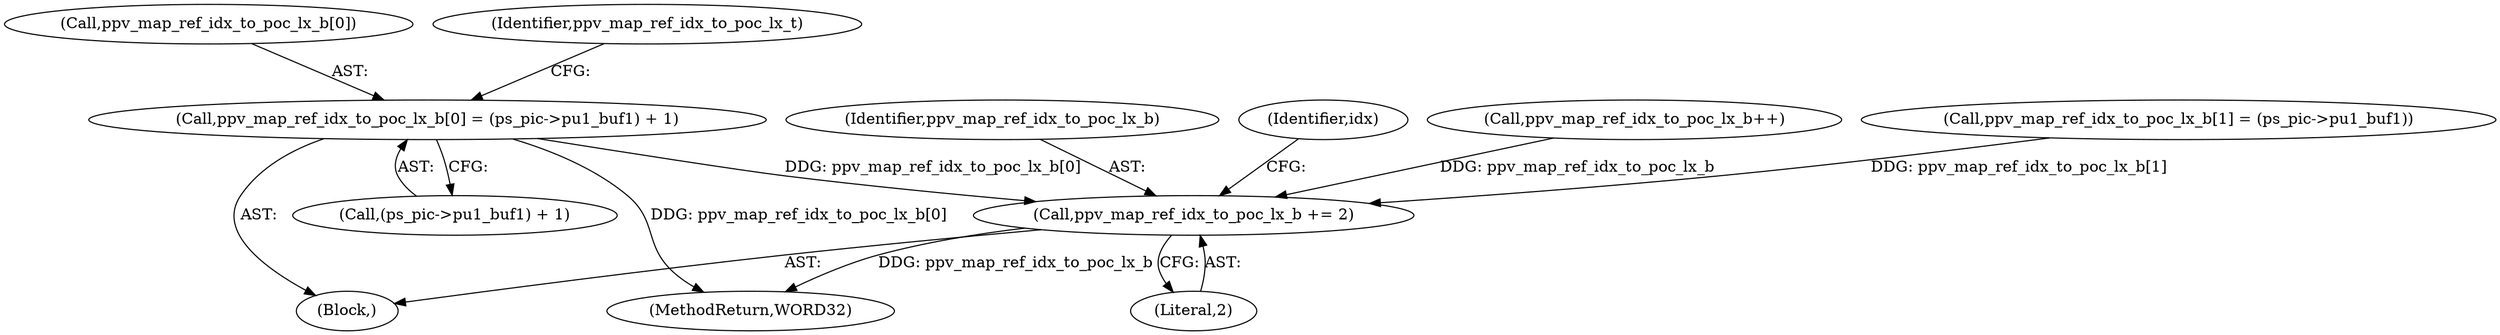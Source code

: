 digraph "0_Android_943323f1d9d3dd5c2634deb26cbe72343ca6b3db_2@array" {
"1000555" [label="(Call,ppv_map_ref_idx_to_poc_lx_b[0] = (ps_pic->pu1_buf1) + 1)"];
"1000576" [label="(Call,ppv_map_ref_idx_to_poc_lx_b += 2)"];
"1000556" [label="(Call,ppv_map_ref_idx_to_poc_lx_b[0])"];
"1000559" [label="(Call,(ps_pic->pu1_buf1) + 1)"];
"1000577" [label="(Identifier,ppv_map_ref_idx_to_poc_lx_b)"];
"1000530" [label="(Identifier,idx)"];
"1000513" [label="(Call,ppv_map_ref_idx_to_poc_lx_b++)"];
"1000555" [label="(Call,ppv_map_ref_idx_to_poc_lx_b[0] = (ps_pic->pu1_buf1) + 1)"];
"1000578" [label="(Literal,2)"];
"1000576" [label="(Call,ppv_map_ref_idx_to_poc_lx_b += 2)"];
"1000531" [label="(Block,)"];
"1000548" [label="(Call,ppv_map_ref_idx_to_poc_lx_b[1] = (ps_pic->pu1_buf1))"];
"1001025" [label="(MethodReturn,WORD32)"];
"1000566" [label="(Identifier,ppv_map_ref_idx_to_poc_lx_t)"];
"1000555" -> "1000531"  [label="AST: "];
"1000555" -> "1000559"  [label="CFG: "];
"1000556" -> "1000555"  [label="AST: "];
"1000559" -> "1000555"  [label="AST: "];
"1000566" -> "1000555"  [label="CFG: "];
"1000555" -> "1001025"  [label="DDG: ppv_map_ref_idx_to_poc_lx_b[0]"];
"1000555" -> "1000576"  [label="DDG: ppv_map_ref_idx_to_poc_lx_b[0]"];
"1000576" -> "1000531"  [label="AST: "];
"1000576" -> "1000578"  [label="CFG: "];
"1000577" -> "1000576"  [label="AST: "];
"1000578" -> "1000576"  [label="AST: "];
"1000530" -> "1000576"  [label="CFG: "];
"1000576" -> "1001025"  [label="DDG: ppv_map_ref_idx_to_poc_lx_b"];
"1000513" -> "1000576"  [label="DDG: ppv_map_ref_idx_to_poc_lx_b"];
"1000548" -> "1000576"  [label="DDG: ppv_map_ref_idx_to_poc_lx_b[1]"];
}
